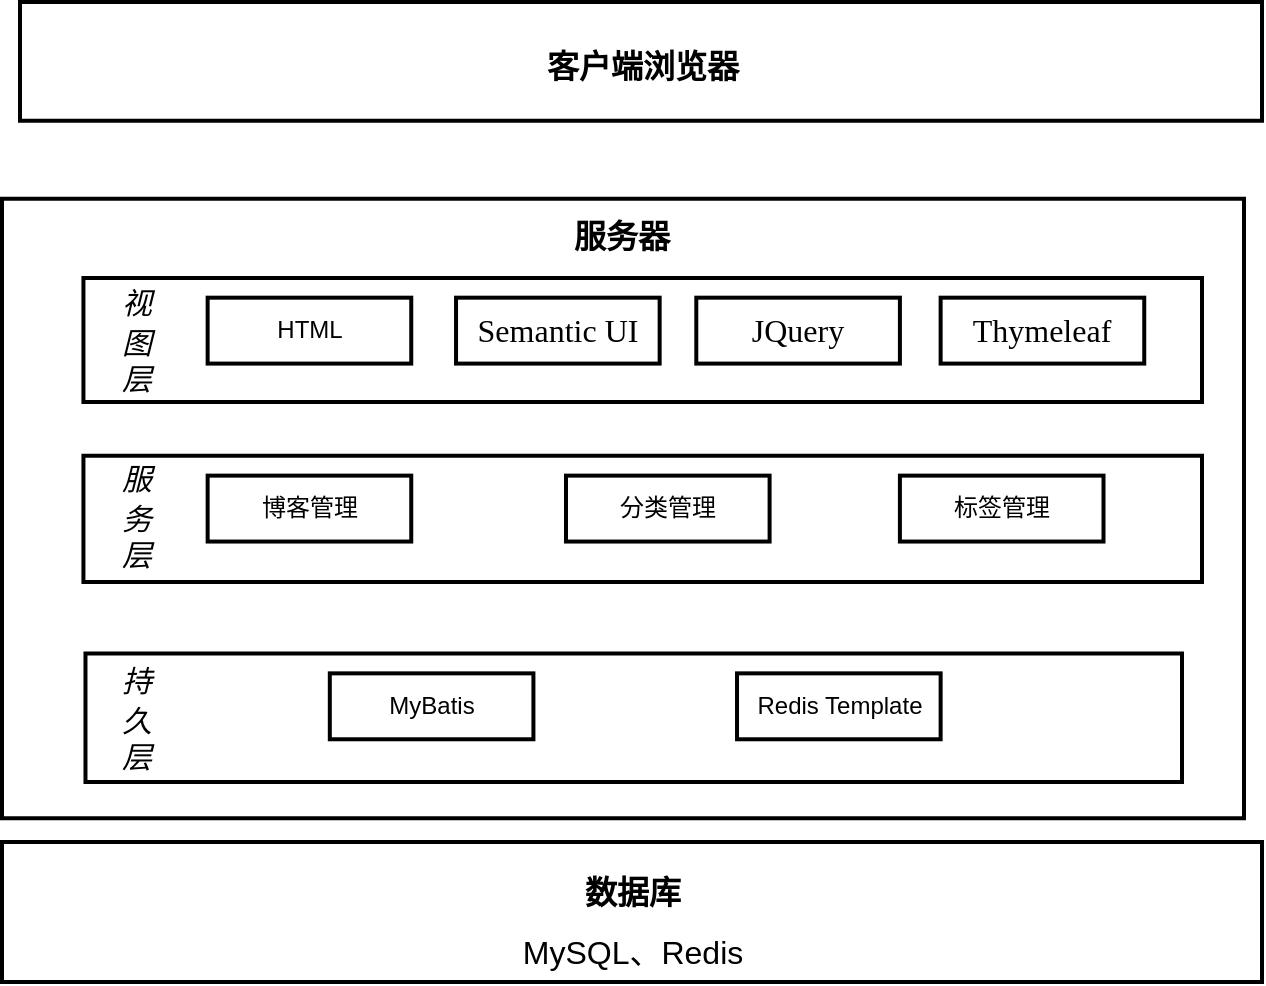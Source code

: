 <mxfile version="24.2.5" type="github">
  <diagram name="第 1 页" id="DCjY2M32DhdbJTFIdupm">
    <mxGraphModel dx="1221" dy="670" grid="1" gridSize="10" guides="1" tooltips="1" connect="1" arrows="1" fold="1" page="1" pageScale="1" pageWidth="827" pageHeight="1169" math="0" shadow="0">
      <root>
        <mxCell id="0" />
        <mxCell id="1" parent="0" />
        <mxCell id="WjFN8tZ_Sl9ltCgVFsNj-6" value="" style="verticalLabelPosition=top;verticalAlign=bottom;html=1;shape=mxgraph.basic.rect;fillColor2=none;strokeWidth=2;size=20;indent=5;labelPosition=center;align=center;" parent="1" vertex="1">
          <mxGeometry x="103" y="238.409" width="621.0" height="309.773" as="geometry" />
        </mxCell>
        <mxCell id="WjFN8tZ_Sl9ltCgVFsNj-7" value="&lt;h1&gt;&lt;font style=&quot;font-size: 16px;&quot;&gt;服务器&lt;/font&gt;&lt;/h1&gt;" style="text;html=1;align=center;verticalAlign=middle;whiteSpace=wrap;rounded=0;strokeWidth=2;" parent="1" vertex="1">
          <mxGeometry x="330.021" y="245" width="165.939" height="19.773" as="geometry" />
        </mxCell>
        <mxCell id="WjFN8tZ_Sl9ltCgVFsNj-8" value="&lt;h1&gt;&lt;br&gt;&lt;/h1&gt;" style="verticalLabelPosition=middle;verticalAlign=middle;html=1;shape=mxgraph.basic.rect;fillColor2=none;strokeWidth=2;size=20;indent=5;labelPosition=center;align=center;" parent="1" vertex="1">
          <mxGeometry x="143.72" y="277.95" width="559.28" height="62.05" as="geometry" />
        </mxCell>
        <mxCell id="WjFN8tZ_Sl9ltCgVFsNj-9" value="&lt;font style=&quot;font-size: 15px;&quot; face=&quot;Verdana&quot;&gt;&lt;i style=&quot;&quot;&gt;视&lt;/i&gt;&lt;/font&gt;&lt;div style=&quot;font-size: 15px;&quot;&gt;&lt;font style=&quot;font-size: 15px;&quot; face=&quot;eEsPGfAhy_EH3d2n-p2c&quot;&gt;&lt;i&gt;图&lt;/i&gt;&lt;/font&gt;&lt;/div&gt;&lt;div style=&quot;font-size: 15px;&quot;&gt;&lt;font style=&quot;font-size: 15px;&quot; face=&quot;eEsPGfAhy_EH3d2n-p2c&quot;&gt;&lt;i style=&quot;&quot;&gt;层&lt;/i&gt;&lt;/font&gt;&lt;/div&gt;" style="text;html=1;align=center;verticalAlign=middle;whiteSpace=wrap;rounded=0;horizontal=1;fontSize=17;strokeWidth=2;" parent="1" vertex="1">
          <mxGeometry x="144.739" y="279.319" width="50.902" height="59.318" as="geometry" />
        </mxCell>
        <mxCell id="WjFN8tZ_Sl9ltCgVFsNj-10" value="HTML" style="rounded=0;whiteSpace=wrap;html=1;strokeWidth=2;" parent="1" vertex="1">
          <mxGeometry x="205.821" y="287.841" width="101.803" height="32.955" as="geometry" />
        </mxCell>
        <mxCell id="WjFN8tZ_Sl9ltCgVFsNj-11" value="&lt;p class=&quot;MsoNormal&quot;&gt;&lt;span style=&quot;mso-spacerun:&#39;yes&#39;;font-family:宋体;mso-ascii-font-family:Calibri;&lt;br/&gt;mso-hansi-font-family:Calibri;mso-bidi-font-family:&#39;Times New Roman&#39;;font-size:12.0pt;&lt;br/&gt;mso-font-kerning:1.0pt;&quot;&gt;&lt;font face=&quot;Calibri&quot;&gt;Semantic UI&lt;/font&gt;&lt;/span&gt;&lt;/p&gt;" style="rounded=0;whiteSpace=wrap;html=1;strokeWidth=2;" parent="1" vertex="1">
          <mxGeometry x="330.021" y="287.841" width="101.803" height="32.955" as="geometry" />
        </mxCell>
        <mxCell id="WjFN8tZ_Sl9ltCgVFsNj-12" value="&lt;p class=&quot;MsoNormal&quot;&gt;&lt;span style=&quot;mso-spacerun:&#39;yes&#39;;font-family:宋体;mso-ascii-font-family:Calibri;&lt;br/&gt;mso-hansi-font-family:Calibri;mso-bidi-font-family:&#39;Times New Roman&#39;;font-size:12.0pt;&lt;br/&gt;mso-font-kerning:1.0pt;&quot;&gt;&lt;font face=&quot;Calibri&quot;&gt;JQuery&lt;/font&gt;&lt;/span&gt;&lt;/p&gt;" style="rounded=0;whiteSpace=wrap;html=1;strokeWidth=2;" parent="1" vertex="1">
          <mxGeometry x="450.149" y="287.841" width="101.803" height="32.955" as="geometry" />
        </mxCell>
        <mxCell id="WjFN8tZ_Sl9ltCgVFsNj-13" value="&lt;p class=&quot;MsoNormal&quot;&gt;&lt;span style=&quot;mso-spacerun:&#39;yes&#39;;font-family:宋体;mso-ascii-font-family:Calibri;&lt;br/&gt;mso-hansi-font-family:Calibri;mso-bidi-font-family:&#39;Times New Roman&#39;;font-size:12.0pt;&lt;br/&gt;mso-font-kerning:1.0pt;&quot;&gt;&lt;font face=&quot;Calibri&quot;&gt;Thymeleaf&lt;/font&gt;&lt;/span&gt;&lt;/p&gt;" style="rounded=0;whiteSpace=wrap;html=1;strokeWidth=2;" parent="1" vertex="1">
          <mxGeometry x="572.313" y="287.841" width="101.803" height="32.955" as="geometry" />
        </mxCell>
        <mxCell id="WjFN8tZ_Sl9ltCgVFsNj-14" value="&lt;h1&gt;&lt;br&gt;&lt;/h1&gt;" style="verticalLabelPosition=middle;verticalAlign=middle;html=1;shape=mxgraph.basic.rect;fillColor2=none;strokeWidth=2;size=20;indent=5;labelPosition=center;align=center;" parent="1" vertex="1">
          <mxGeometry x="143.72" y="366.93" width="559.28" height="63.07" as="geometry" />
        </mxCell>
        <mxCell id="WjFN8tZ_Sl9ltCgVFsNj-15" value="&lt;font style=&quot;font-size: 15px;&quot; face=&quot;Verdana&quot;&gt;&lt;i&gt;服&lt;/i&gt;&lt;/font&gt;&lt;div style=&quot;font-size: 15px;&quot;&gt;&lt;font style=&quot;font-size: 15px;&quot; face=&quot;Verdana&quot;&gt;&lt;i&gt;务&lt;/i&gt;&lt;/font&gt;&lt;/div&gt;&lt;div style=&quot;font-size: 15px;&quot;&gt;&lt;font style=&quot;font-size: 15px;&quot; face=&quot;Verdana&quot;&gt;&lt;i&gt;层&lt;/i&gt;&lt;/font&gt;&lt;/div&gt;" style="text;html=1;align=center;verticalAlign=middle;whiteSpace=wrap;rounded=0;horizontal=1;fontSize=17;strokeWidth=2;" parent="1" vertex="1">
          <mxGeometry x="144.739" y="366.926" width="50.902" height="59.318" as="geometry" />
        </mxCell>
        <mxCell id="WjFN8tZ_Sl9ltCgVFsNj-16" value="博客管理" style="rounded=0;whiteSpace=wrap;html=1;strokeWidth=2;" parent="1" vertex="1">
          <mxGeometry x="205.821" y="376.818" width="101.803" height="32.955" as="geometry" />
        </mxCell>
        <mxCell id="WjFN8tZ_Sl9ltCgVFsNj-17" value="分类管理" style="rounded=0;whiteSpace=wrap;html=1;strokeWidth=2;" parent="1" vertex="1">
          <mxGeometry x="384.995" y="376.818" width="101.803" height="32.955" as="geometry" />
        </mxCell>
        <mxCell id="WjFN8tZ_Sl9ltCgVFsNj-18" value="标签管理" style="rounded=0;whiteSpace=wrap;html=1;strokeWidth=2;" parent="1" vertex="1">
          <mxGeometry x="551.952" y="376.818" width="101.803" height="32.955" as="geometry" />
        </mxCell>
        <mxCell id="WjFN8tZ_Sl9ltCgVFsNj-19" value="&lt;h1&gt;&lt;br&gt;&lt;/h1&gt;" style="verticalLabelPosition=middle;verticalAlign=middle;html=1;shape=mxgraph.basic.rect;fillColor2=none;strokeWidth=2;size=20;indent=5;labelPosition=center;align=center;" parent="1" vertex="1">
          <mxGeometry x="144.74" y="465.8" width="548.26" height="64.2" as="geometry" />
        </mxCell>
        <mxCell id="WjFN8tZ_Sl9ltCgVFsNj-20" value="&lt;font style=&quot;font-size: 15px;&quot; face=&quot;Verdana&quot;&gt;&lt;i&gt;持&lt;/i&gt;&lt;/font&gt;&lt;div style=&quot;font-size: 15px;&quot;&gt;&lt;font style=&quot;font-size: 15px;&quot; face=&quot;Verdana&quot;&gt;&lt;i&gt;久&lt;/i&gt;&lt;/font&gt;&lt;/div&gt;&lt;div style=&quot;font-size: 15px;&quot;&gt;&lt;font style=&quot;font-size: 15px;&quot; face=&quot;Verdana&quot;&gt;&lt;i&gt;层&lt;/i&gt;&lt;/font&gt;&lt;/div&gt;" style="text;html=1;align=center;verticalAlign=middle;whiteSpace=wrap;rounded=0;horizontal=1;fontSize=17;strokeWidth=2;" parent="1" vertex="1">
          <mxGeometry x="144.739" y="468.24" width="50.902" height="59.318" as="geometry" />
        </mxCell>
        <mxCell id="WjFN8tZ_Sl9ltCgVFsNj-21" value="MyBatis" style="rounded=0;whiteSpace=wrap;html=1;strokeWidth=2;" parent="1" vertex="1">
          <mxGeometry x="266.903" y="475.682" width="101.803" height="32.955" as="geometry" />
        </mxCell>
        <mxCell id="WjFN8tZ_Sl9ltCgVFsNj-23" value="Redis Template" style="rounded=0;whiteSpace=wrap;html=1;strokeWidth=2;" parent="1" vertex="1">
          <mxGeometry x="470.51" y="475.682" width="101.803" height="32.955" as="geometry" />
        </mxCell>
        <mxCell id="WjFN8tZ_Sl9ltCgVFsNj-26" value="&lt;h1 style=&quot;font-size: 16px;&quot;&gt;&lt;font style=&quot;font-size: 16px;&quot;&gt;数据库&lt;/font&gt;&lt;/h1&gt;&lt;div style=&quot;font-size: 16px;&quot;&gt;&lt;font style=&quot;font-size: 16px;&quot;&gt;MySQL、Redis&lt;/font&gt;&lt;/div&gt;" style="verticalLabelPosition=middle;verticalAlign=middle;html=1;shape=mxgraph.basic.rect;fillColor2=none;strokeWidth=2;size=20;indent=5;labelPosition=center;align=center;" parent="1" vertex="1">
          <mxGeometry x="103" y="560" width="630" height="70" as="geometry" />
        </mxCell>
        <mxCell id="WjFN8tZ_Sl9ltCgVFsNj-3" value="&lt;h1&gt;&lt;font style=&quot;font-size: 16px;&quot;&gt;客户端浏览器&lt;/font&gt;&lt;/h1&gt;" style="verticalLabelPosition=middle;verticalAlign=middle;html=1;shape=mxgraph.basic.rect;fillColor2=none;strokeWidth=2;size=20;indent=5;labelPosition=center;align=center;" parent="1" vertex="1">
          <mxGeometry x="112" y="140" width="621.0" height="59.318" as="geometry" />
        </mxCell>
      </root>
    </mxGraphModel>
  </diagram>
</mxfile>
